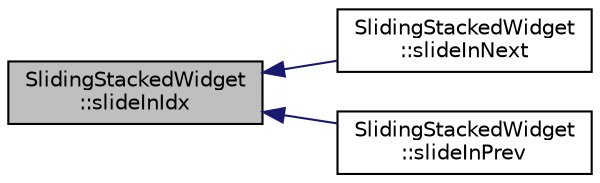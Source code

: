 digraph "SlidingStackedWidget::slideInIdx"
{
 // INTERACTIVE_SVG=YES
  bgcolor="transparent";
  edge [fontname="Helvetica",fontsize="10",labelfontname="Helvetica",labelfontsize="10"];
  node [fontname="Helvetica",fontsize="10",shape=record];
  rankdir="LR";
  Node1 [label="SlidingStackedWidget\l::slideInIdx",height=0.2,width=0.4,color="black", fillcolor="grey75", style="filled", fontcolor="black"];
  Node1 -> Node2 [dir="back",color="midnightblue",fontsize="10",style="solid",fontname="Helvetica"];
  Node2 [label="SlidingStackedWidget\l::slideInNext",height=0.2,width=0.4,color="black",URL="$class_sliding_stacked_widget.html#a7be460f27a6b5f71325b1130d580eb4a"];
  Node1 -> Node3 [dir="back",color="midnightblue",fontsize="10",style="solid",fontname="Helvetica"];
  Node3 [label="SlidingStackedWidget\l::slideInPrev",height=0.2,width=0.4,color="black",URL="$class_sliding_stacked_widget.html#ab726634223ef321df3e0fb132f8f9396"];
}
